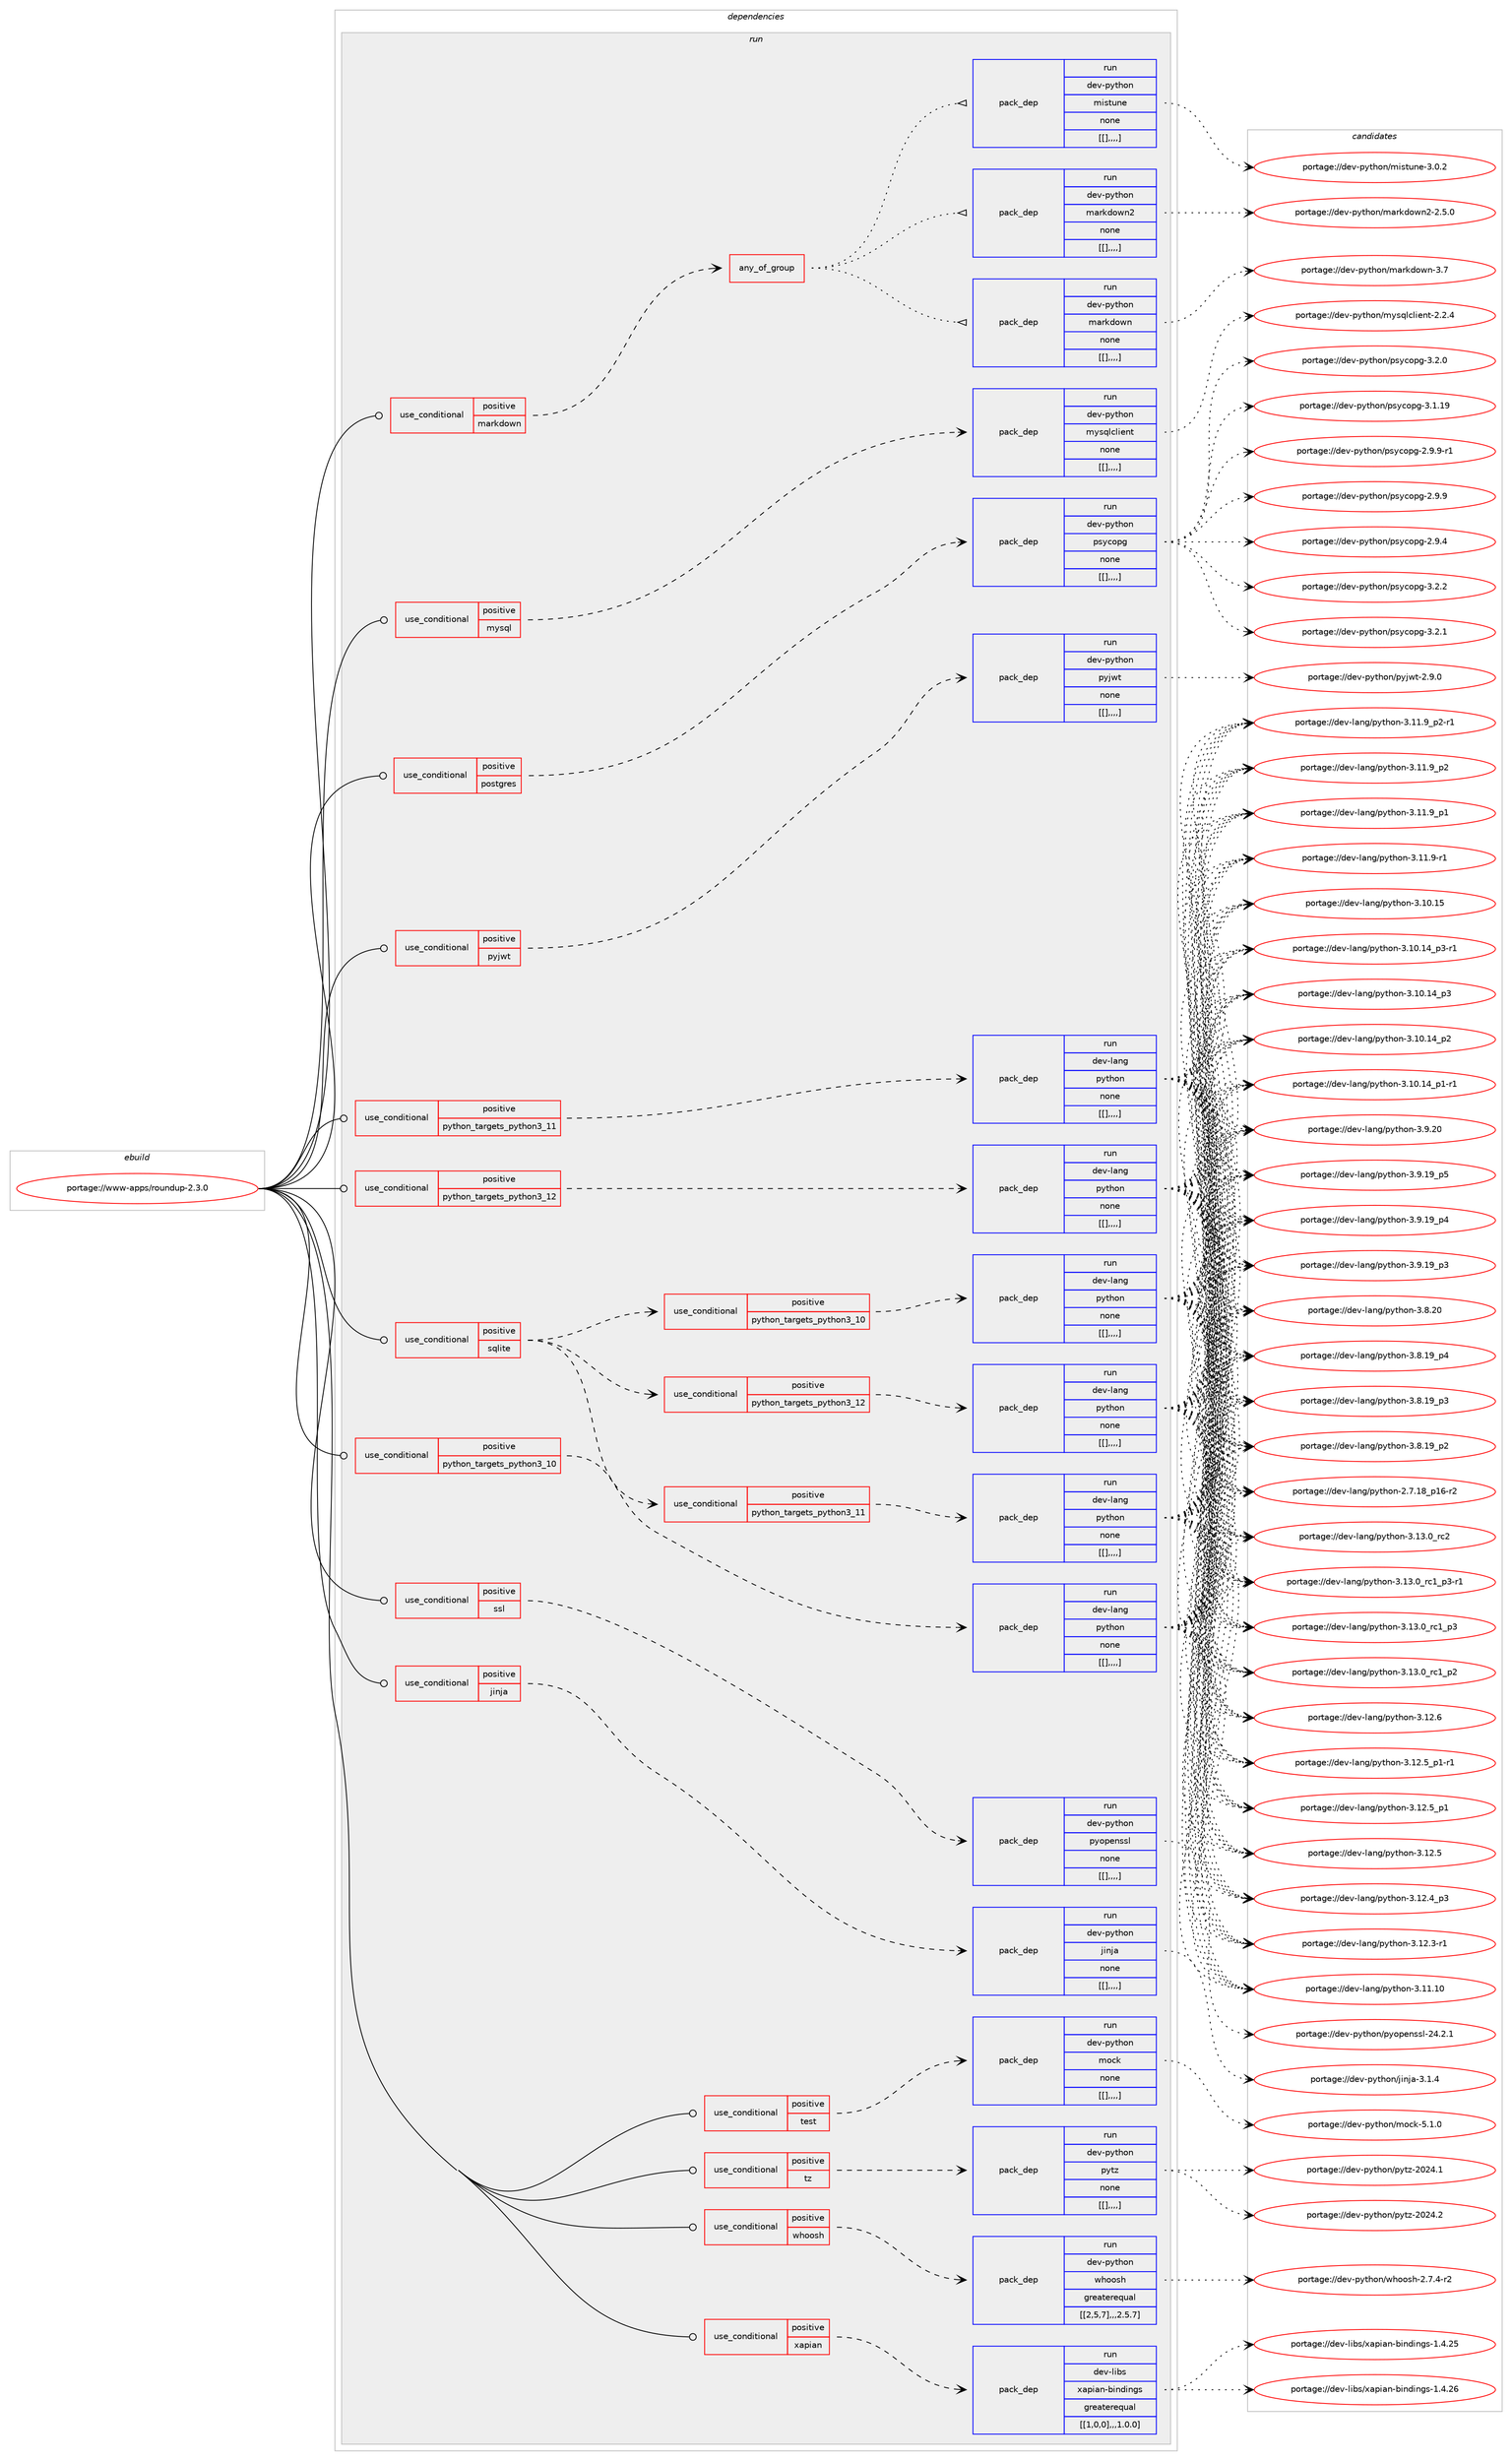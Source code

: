 digraph prolog {

# *************
# Graph options
# *************

newrank=true;
concentrate=true;
compound=true;
graph [rankdir=LR,fontname=Helvetica,fontsize=10,ranksep=1.5];#, ranksep=2.5, nodesep=0.2];
edge  [arrowhead=vee];
node  [fontname=Helvetica,fontsize=10];

# **********
# The ebuild
# **********

subgraph cluster_leftcol {
color=gray;
label=<<i>ebuild</i>>;
id [label="portage://www-apps/roundup-2.3.0", color=red, width=4, href="../www-apps/roundup-2.3.0.svg"];
}

# ****************
# The dependencies
# ****************

subgraph cluster_midcol {
color=gray;
label=<<i>dependencies</i>>;
subgraph cluster_compile {
fillcolor="#eeeeee";
style=filled;
label=<<i>compile</i>>;
}
subgraph cluster_compileandrun {
fillcolor="#eeeeee";
style=filled;
label=<<i>compile and run</i>>;
}
subgraph cluster_run {
fillcolor="#eeeeee";
style=filled;
label=<<i>run</i>>;
subgraph cond124058 {
dependency466370 [label=<<TABLE BORDER="0" CELLBORDER="1" CELLSPACING="0" CELLPADDING="4"><TR><TD ROWSPAN="3" CELLPADDING="10">use_conditional</TD></TR><TR><TD>positive</TD></TR><TR><TD>jinja</TD></TR></TABLE>>, shape=none, color=red];
subgraph pack338886 {
dependency466371 [label=<<TABLE BORDER="0" CELLBORDER="1" CELLSPACING="0" CELLPADDING="4" WIDTH="220"><TR><TD ROWSPAN="6" CELLPADDING="30">pack_dep</TD></TR><TR><TD WIDTH="110">run</TD></TR><TR><TD>dev-python</TD></TR><TR><TD>jinja</TD></TR><TR><TD>none</TD></TR><TR><TD>[[],,,,]</TD></TR></TABLE>>, shape=none, color=blue];
}
dependency466370:e -> dependency466371:w [weight=20,style="dashed",arrowhead="vee"];
}
id:e -> dependency466370:w [weight=20,style="solid",arrowhead="odot"];
subgraph cond124059 {
dependency466372 [label=<<TABLE BORDER="0" CELLBORDER="1" CELLSPACING="0" CELLPADDING="4"><TR><TD ROWSPAN="3" CELLPADDING="10">use_conditional</TD></TR><TR><TD>positive</TD></TR><TR><TD>markdown</TD></TR></TABLE>>, shape=none, color=red];
subgraph any3218 {
dependency466373 [label=<<TABLE BORDER="0" CELLBORDER="1" CELLSPACING="0" CELLPADDING="4"><TR><TD CELLPADDING="10">any_of_group</TD></TR></TABLE>>, shape=none, color=red];subgraph pack338887 {
dependency466374 [label=<<TABLE BORDER="0" CELLBORDER="1" CELLSPACING="0" CELLPADDING="4" WIDTH="220"><TR><TD ROWSPAN="6" CELLPADDING="30">pack_dep</TD></TR><TR><TD WIDTH="110">run</TD></TR><TR><TD>dev-python</TD></TR><TR><TD>markdown</TD></TR><TR><TD>none</TD></TR><TR><TD>[[],,,,]</TD></TR></TABLE>>, shape=none, color=blue];
}
dependency466373:e -> dependency466374:w [weight=20,style="dotted",arrowhead="oinv"];
subgraph pack338888 {
dependency466375 [label=<<TABLE BORDER="0" CELLBORDER="1" CELLSPACING="0" CELLPADDING="4" WIDTH="220"><TR><TD ROWSPAN="6" CELLPADDING="30">pack_dep</TD></TR><TR><TD WIDTH="110">run</TD></TR><TR><TD>dev-python</TD></TR><TR><TD>markdown2</TD></TR><TR><TD>none</TD></TR><TR><TD>[[],,,,]</TD></TR></TABLE>>, shape=none, color=blue];
}
dependency466373:e -> dependency466375:w [weight=20,style="dotted",arrowhead="oinv"];
subgraph pack338889 {
dependency466376 [label=<<TABLE BORDER="0" CELLBORDER="1" CELLSPACING="0" CELLPADDING="4" WIDTH="220"><TR><TD ROWSPAN="6" CELLPADDING="30">pack_dep</TD></TR><TR><TD WIDTH="110">run</TD></TR><TR><TD>dev-python</TD></TR><TR><TD>mistune</TD></TR><TR><TD>none</TD></TR><TR><TD>[[],,,,]</TD></TR></TABLE>>, shape=none, color=blue];
}
dependency466373:e -> dependency466376:w [weight=20,style="dotted",arrowhead="oinv"];
}
dependency466372:e -> dependency466373:w [weight=20,style="dashed",arrowhead="vee"];
}
id:e -> dependency466372:w [weight=20,style="solid",arrowhead="odot"];
subgraph cond124060 {
dependency466377 [label=<<TABLE BORDER="0" CELLBORDER="1" CELLSPACING="0" CELLPADDING="4"><TR><TD ROWSPAN="3" CELLPADDING="10">use_conditional</TD></TR><TR><TD>positive</TD></TR><TR><TD>mysql</TD></TR></TABLE>>, shape=none, color=red];
subgraph pack338890 {
dependency466378 [label=<<TABLE BORDER="0" CELLBORDER="1" CELLSPACING="0" CELLPADDING="4" WIDTH="220"><TR><TD ROWSPAN="6" CELLPADDING="30">pack_dep</TD></TR><TR><TD WIDTH="110">run</TD></TR><TR><TD>dev-python</TD></TR><TR><TD>mysqlclient</TD></TR><TR><TD>none</TD></TR><TR><TD>[[],,,,]</TD></TR></TABLE>>, shape=none, color=blue];
}
dependency466377:e -> dependency466378:w [weight=20,style="dashed",arrowhead="vee"];
}
id:e -> dependency466377:w [weight=20,style="solid",arrowhead="odot"];
subgraph cond124061 {
dependency466379 [label=<<TABLE BORDER="0" CELLBORDER="1" CELLSPACING="0" CELLPADDING="4"><TR><TD ROWSPAN="3" CELLPADDING="10">use_conditional</TD></TR><TR><TD>positive</TD></TR><TR><TD>postgres</TD></TR></TABLE>>, shape=none, color=red];
subgraph pack338891 {
dependency466380 [label=<<TABLE BORDER="0" CELLBORDER="1" CELLSPACING="0" CELLPADDING="4" WIDTH="220"><TR><TD ROWSPAN="6" CELLPADDING="30">pack_dep</TD></TR><TR><TD WIDTH="110">run</TD></TR><TR><TD>dev-python</TD></TR><TR><TD>psycopg</TD></TR><TR><TD>none</TD></TR><TR><TD>[[],,,,]</TD></TR></TABLE>>, shape=none, color=blue];
}
dependency466379:e -> dependency466380:w [weight=20,style="dashed",arrowhead="vee"];
}
id:e -> dependency466379:w [weight=20,style="solid",arrowhead="odot"];
subgraph cond124062 {
dependency466381 [label=<<TABLE BORDER="0" CELLBORDER="1" CELLSPACING="0" CELLPADDING="4"><TR><TD ROWSPAN="3" CELLPADDING="10">use_conditional</TD></TR><TR><TD>positive</TD></TR><TR><TD>pyjwt</TD></TR></TABLE>>, shape=none, color=red];
subgraph pack338892 {
dependency466382 [label=<<TABLE BORDER="0" CELLBORDER="1" CELLSPACING="0" CELLPADDING="4" WIDTH="220"><TR><TD ROWSPAN="6" CELLPADDING="30">pack_dep</TD></TR><TR><TD WIDTH="110">run</TD></TR><TR><TD>dev-python</TD></TR><TR><TD>pyjwt</TD></TR><TR><TD>none</TD></TR><TR><TD>[[],,,,]</TD></TR></TABLE>>, shape=none, color=blue];
}
dependency466381:e -> dependency466382:w [weight=20,style="dashed",arrowhead="vee"];
}
id:e -> dependency466381:w [weight=20,style="solid",arrowhead="odot"];
subgraph cond124063 {
dependency466383 [label=<<TABLE BORDER="0" CELLBORDER="1" CELLSPACING="0" CELLPADDING="4"><TR><TD ROWSPAN="3" CELLPADDING="10">use_conditional</TD></TR><TR><TD>positive</TD></TR><TR><TD>python_targets_python3_10</TD></TR></TABLE>>, shape=none, color=red];
subgraph pack338893 {
dependency466384 [label=<<TABLE BORDER="0" CELLBORDER="1" CELLSPACING="0" CELLPADDING="4" WIDTH="220"><TR><TD ROWSPAN="6" CELLPADDING="30">pack_dep</TD></TR><TR><TD WIDTH="110">run</TD></TR><TR><TD>dev-lang</TD></TR><TR><TD>python</TD></TR><TR><TD>none</TD></TR><TR><TD>[[],,,,]</TD></TR></TABLE>>, shape=none, color=blue];
}
dependency466383:e -> dependency466384:w [weight=20,style="dashed",arrowhead="vee"];
}
id:e -> dependency466383:w [weight=20,style="solid",arrowhead="odot"];
subgraph cond124064 {
dependency466385 [label=<<TABLE BORDER="0" CELLBORDER="1" CELLSPACING="0" CELLPADDING="4"><TR><TD ROWSPAN="3" CELLPADDING="10">use_conditional</TD></TR><TR><TD>positive</TD></TR><TR><TD>python_targets_python3_11</TD></TR></TABLE>>, shape=none, color=red];
subgraph pack338894 {
dependency466386 [label=<<TABLE BORDER="0" CELLBORDER="1" CELLSPACING="0" CELLPADDING="4" WIDTH="220"><TR><TD ROWSPAN="6" CELLPADDING="30">pack_dep</TD></TR><TR><TD WIDTH="110">run</TD></TR><TR><TD>dev-lang</TD></TR><TR><TD>python</TD></TR><TR><TD>none</TD></TR><TR><TD>[[],,,,]</TD></TR></TABLE>>, shape=none, color=blue];
}
dependency466385:e -> dependency466386:w [weight=20,style="dashed",arrowhead="vee"];
}
id:e -> dependency466385:w [weight=20,style="solid",arrowhead="odot"];
subgraph cond124065 {
dependency466387 [label=<<TABLE BORDER="0" CELLBORDER="1" CELLSPACING="0" CELLPADDING="4"><TR><TD ROWSPAN="3" CELLPADDING="10">use_conditional</TD></TR><TR><TD>positive</TD></TR><TR><TD>python_targets_python3_12</TD></TR></TABLE>>, shape=none, color=red];
subgraph pack338895 {
dependency466388 [label=<<TABLE BORDER="0" CELLBORDER="1" CELLSPACING="0" CELLPADDING="4" WIDTH="220"><TR><TD ROWSPAN="6" CELLPADDING="30">pack_dep</TD></TR><TR><TD WIDTH="110">run</TD></TR><TR><TD>dev-lang</TD></TR><TR><TD>python</TD></TR><TR><TD>none</TD></TR><TR><TD>[[],,,,]</TD></TR></TABLE>>, shape=none, color=blue];
}
dependency466387:e -> dependency466388:w [weight=20,style="dashed",arrowhead="vee"];
}
id:e -> dependency466387:w [weight=20,style="solid",arrowhead="odot"];
subgraph cond124066 {
dependency466389 [label=<<TABLE BORDER="0" CELLBORDER="1" CELLSPACING="0" CELLPADDING="4"><TR><TD ROWSPAN="3" CELLPADDING="10">use_conditional</TD></TR><TR><TD>positive</TD></TR><TR><TD>sqlite</TD></TR></TABLE>>, shape=none, color=red];
subgraph cond124067 {
dependency466390 [label=<<TABLE BORDER="0" CELLBORDER="1" CELLSPACING="0" CELLPADDING="4"><TR><TD ROWSPAN="3" CELLPADDING="10">use_conditional</TD></TR><TR><TD>positive</TD></TR><TR><TD>python_targets_python3_10</TD></TR></TABLE>>, shape=none, color=red];
subgraph pack338896 {
dependency466391 [label=<<TABLE BORDER="0" CELLBORDER="1" CELLSPACING="0" CELLPADDING="4" WIDTH="220"><TR><TD ROWSPAN="6" CELLPADDING="30">pack_dep</TD></TR><TR><TD WIDTH="110">run</TD></TR><TR><TD>dev-lang</TD></TR><TR><TD>python</TD></TR><TR><TD>none</TD></TR><TR><TD>[[],,,,]</TD></TR></TABLE>>, shape=none, color=blue];
}
dependency466390:e -> dependency466391:w [weight=20,style="dashed",arrowhead="vee"];
}
dependency466389:e -> dependency466390:w [weight=20,style="dashed",arrowhead="vee"];
subgraph cond124068 {
dependency466392 [label=<<TABLE BORDER="0" CELLBORDER="1" CELLSPACING="0" CELLPADDING="4"><TR><TD ROWSPAN="3" CELLPADDING="10">use_conditional</TD></TR><TR><TD>positive</TD></TR><TR><TD>python_targets_python3_11</TD></TR></TABLE>>, shape=none, color=red];
subgraph pack338897 {
dependency466393 [label=<<TABLE BORDER="0" CELLBORDER="1" CELLSPACING="0" CELLPADDING="4" WIDTH="220"><TR><TD ROWSPAN="6" CELLPADDING="30">pack_dep</TD></TR><TR><TD WIDTH="110">run</TD></TR><TR><TD>dev-lang</TD></TR><TR><TD>python</TD></TR><TR><TD>none</TD></TR><TR><TD>[[],,,,]</TD></TR></TABLE>>, shape=none, color=blue];
}
dependency466392:e -> dependency466393:w [weight=20,style="dashed",arrowhead="vee"];
}
dependency466389:e -> dependency466392:w [weight=20,style="dashed",arrowhead="vee"];
subgraph cond124069 {
dependency466394 [label=<<TABLE BORDER="0" CELLBORDER="1" CELLSPACING="0" CELLPADDING="4"><TR><TD ROWSPAN="3" CELLPADDING="10">use_conditional</TD></TR><TR><TD>positive</TD></TR><TR><TD>python_targets_python3_12</TD></TR></TABLE>>, shape=none, color=red];
subgraph pack338898 {
dependency466395 [label=<<TABLE BORDER="0" CELLBORDER="1" CELLSPACING="0" CELLPADDING="4" WIDTH="220"><TR><TD ROWSPAN="6" CELLPADDING="30">pack_dep</TD></TR><TR><TD WIDTH="110">run</TD></TR><TR><TD>dev-lang</TD></TR><TR><TD>python</TD></TR><TR><TD>none</TD></TR><TR><TD>[[],,,,]</TD></TR></TABLE>>, shape=none, color=blue];
}
dependency466394:e -> dependency466395:w [weight=20,style="dashed",arrowhead="vee"];
}
dependency466389:e -> dependency466394:w [weight=20,style="dashed",arrowhead="vee"];
}
id:e -> dependency466389:w [weight=20,style="solid",arrowhead="odot"];
subgraph cond124070 {
dependency466396 [label=<<TABLE BORDER="0" CELLBORDER="1" CELLSPACING="0" CELLPADDING="4"><TR><TD ROWSPAN="3" CELLPADDING="10">use_conditional</TD></TR><TR><TD>positive</TD></TR><TR><TD>ssl</TD></TR></TABLE>>, shape=none, color=red];
subgraph pack338899 {
dependency466397 [label=<<TABLE BORDER="0" CELLBORDER="1" CELLSPACING="0" CELLPADDING="4" WIDTH="220"><TR><TD ROWSPAN="6" CELLPADDING="30">pack_dep</TD></TR><TR><TD WIDTH="110">run</TD></TR><TR><TD>dev-python</TD></TR><TR><TD>pyopenssl</TD></TR><TR><TD>none</TD></TR><TR><TD>[[],,,,]</TD></TR></TABLE>>, shape=none, color=blue];
}
dependency466396:e -> dependency466397:w [weight=20,style="dashed",arrowhead="vee"];
}
id:e -> dependency466396:w [weight=20,style="solid",arrowhead="odot"];
subgraph cond124071 {
dependency466398 [label=<<TABLE BORDER="0" CELLBORDER="1" CELLSPACING="0" CELLPADDING="4"><TR><TD ROWSPAN="3" CELLPADDING="10">use_conditional</TD></TR><TR><TD>positive</TD></TR><TR><TD>test</TD></TR></TABLE>>, shape=none, color=red];
subgraph pack338900 {
dependency466399 [label=<<TABLE BORDER="0" CELLBORDER="1" CELLSPACING="0" CELLPADDING="4" WIDTH="220"><TR><TD ROWSPAN="6" CELLPADDING="30">pack_dep</TD></TR><TR><TD WIDTH="110">run</TD></TR><TR><TD>dev-python</TD></TR><TR><TD>mock</TD></TR><TR><TD>none</TD></TR><TR><TD>[[],,,,]</TD></TR></TABLE>>, shape=none, color=blue];
}
dependency466398:e -> dependency466399:w [weight=20,style="dashed",arrowhead="vee"];
}
id:e -> dependency466398:w [weight=20,style="solid",arrowhead="odot"];
subgraph cond124072 {
dependency466400 [label=<<TABLE BORDER="0" CELLBORDER="1" CELLSPACING="0" CELLPADDING="4"><TR><TD ROWSPAN="3" CELLPADDING="10">use_conditional</TD></TR><TR><TD>positive</TD></TR><TR><TD>tz</TD></TR></TABLE>>, shape=none, color=red];
subgraph pack338901 {
dependency466401 [label=<<TABLE BORDER="0" CELLBORDER="1" CELLSPACING="0" CELLPADDING="4" WIDTH="220"><TR><TD ROWSPAN="6" CELLPADDING="30">pack_dep</TD></TR><TR><TD WIDTH="110">run</TD></TR><TR><TD>dev-python</TD></TR><TR><TD>pytz</TD></TR><TR><TD>none</TD></TR><TR><TD>[[],,,,]</TD></TR></TABLE>>, shape=none, color=blue];
}
dependency466400:e -> dependency466401:w [weight=20,style="dashed",arrowhead="vee"];
}
id:e -> dependency466400:w [weight=20,style="solid",arrowhead="odot"];
subgraph cond124073 {
dependency466402 [label=<<TABLE BORDER="0" CELLBORDER="1" CELLSPACING="0" CELLPADDING="4"><TR><TD ROWSPAN="3" CELLPADDING="10">use_conditional</TD></TR><TR><TD>positive</TD></TR><TR><TD>whoosh</TD></TR></TABLE>>, shape=none, color=red];
subgraph pack338902 {
dependency466403 [label=<<TABLE BORDER="0" CELLBORDER="1" CELLSPACING="0" CELLPADDING="4" WIDTH="220"><TR><TD ROWSPAN="6" CELLPADDING="30">pack_dep</TD></TR><TR><TD WIDTH="110">run</TD></TR><TR><TD>dev-python</TD></TR><TR><TD>whoosh</TD></TR><TR><TD>greaterequal</TD></TR><TR><TD>[[2,5,7],,,2.5.7]</TD></TR></TABLE>>, shape=none, color=blue];
}
dependency466402:e -> dependency466403:w [weight=20,style="dashed",arrowhead="vee"];
}
id:e -> dependency466402:w [weight=20,style="solid",arrowhead="odot"];
subgraph cond124074 {
dependency466404 [label=<<TABLE BORDER="0" CELLBORDER="1" CELLSPACING="0" CELLPADDING="4"><TR><TD ROWSPAN="3" CELLPADDING="10">use_conditional</TD></TR><TR><TD>positive</TD></TR><TR><TD>xapian</TD></TR></TABLE>>, shape=none, color=red];
subgraph pack338903 {
dependency466405 [label=<<TABLE BORDER="0" CELLBORDER="1" CELLSPACING="0" CELLPADDING="4" WIDTH="220"><TR><TD ROWSPAN="6" CELLPADDING="30">pack_dep</TD></TR><TR><TD WIDTH="110">run</TD></TR><TR><TD>dev-libs</TD></TR><TR><TD>xapian-bindings</TD></TR><TR><TD>greaterequal</TD></TR><TR><TD>[[1,0,0],,,1.0.0]</TD></TR></TABLE>>, shape=none, color=blue];
}
dependency466404:e -> dependency466405:w [weight=20,style="dashed",arrowhead="vee"];
}
id:e -> dependency466404:w [weight=20,style="solid",arrowhead="odot"];
}
}

# **************
# The candidates
# **************

subgraph cluster_choices {
rank=same;
color=gray;
label=<<i>candidates</i>>;

subgraph choice338886 {
color=black;
nodesep=1;
choice100101118451121211161041111104710610511010697455146494652 [label="portage://dev-python/jinja-3.1.4", color=red, width=4,href="../dev-python/jinja-3.1.4.svg"];
dependency466371:e -> choice100101118451121211161041111104710610511010697455146494652:w [style=dotted,weight="100"];
}
subgraph choice338887 {
color=black;
nodesep=1;
choice10010111845112121116104111110471099711410710011111911045514655 [label="portage://dev-python/markdown-3.7", color=red, width=4,href="../dev-python/markdown-3.7.svg"];
dependency466374:e -> choice10010111845112121116104111110471099711410710011111911045514655:w [style=dotted,weight="100"];
}
subgraph choice338888 {
color=black;
nodesep=1;
choice10010111845112121116104111110471099711410710011111911050455046534648 [label="portage://dev-python/markdown2-2.5.0", color=red, width=4,href="../dev-python/markdown2-2.5.0.svg"];
dependency466375:e -> choice10010111845112121116104111110471099711410710011111911050455046534648:w [style=dotted,weight="100"];
}
subgraph choice338889 {
color=black;
nodesep=1;
choice1001011184511212111610411111047109105115116117110101455146484650 [label="portage://dev-python/mistune-3.0.2", color=red, width=4,href="../dev-python/mistune-3.0.2.svg"];
dependency466376:e -> choice1001011184511212111610411111047109105115116117110101455146484650:w [style=dotted,weight="100"];
}
subgraph choice338890 {
color=black;
nodesep=1;
choice100101118451121211161041111104710912111511310899108105101110116455046504652 [label="portage://dev-python/mysqlclient-2.2.4", color=red, width=4,href="../dev-python/mysqlclient-2.2.4.svg"];
dependency466378:e -> choice100101118451121211161041111104710912111511310899108105101110116455046504652:w [style=dotted,weight="100"];
}
subgraph choice338891 {
color=black;
nodesep=1;
choice100101118451121211161041111104711211512199111112103455146504650 [label="portage://dev-python/psycopg-3.2.2", color=red, width=4,href="../dev-python/psycopg-3.2.2.svg"];
choice100101118451121211161041111104711211512199111112103455146504649 [label="portage://dev-python/psycopg-3.2.1", color=red, width=4,href="../dev-python/psycopg-3.2.1.svg"];
choice100101118451121211161041111104711211512199111112103455146504648 [label="portage://dev-python/psycopg-3.2.0", color=red, width=4,href="../dev-python/psycopg-3.2.0.svg"];
choice10010111845112121116104111110471121151219911111210345514649464957 [label="portage://dev-python/psycopg-3.1.19", color=red, width=4,href="../dev-python/psycopg-3.1.19.svg"];
choice1001011184511212111610411111047112115121991111121034550465746574511449 [label="portage://dev-python/psycopg-2.9.9-r1", color=red, width=4,href="../dev-python/psycopg-2.9.9-r1.svg"];
choice100101118451121211161041111104711211512199111112103455046574657 [label="portage://dev-python/psycopg-2.9.9", color=red, width=4,href="../dev-python/psycopg-2.9.9.svg"];
choice100101118451121211161041111104711211512199111112103455046574652 [label="portage://dev-python/psycopg-2.9.4", color=red, width=4,href="../dev-python/psycopg-2.9.4.svg"];
dependency466380:e -> choice100101118451121211161041111104711211512199111112103455146504650:w [style=dotted,weight="100"];
dependency466380:e -> choice100101118451121211161041111104711211512199111112103455146504649:w [style=dotted,weight="100"];
dependency466380:e -> choice100101118451121211161041111104711211512199111112103455146504648:w [style=dotted,weight="100"];
dependency466380:e -> choice10010111845112121116104111110471121151219911111210345514649464957:w [style=dotted,weight="100"];
dependency466380:e -> choice1001011184511212111610411111047112115121991111121034550465746574511449:w [style=dotted,weight="100"];
dependency466380:e -> choice100101118451121211161041111104711211512199111112103455046574657:w [style=dotted,weight="100"];
dependency466380:e -> choice100101118451121211161041111104711211512199111112103455046574652:w [style=dotted,weight="100"];
}
subgraph choice338892 {
color=black;
nodesep=1;
choice1001011184511212111610411111047112121106119116455046574648 [label="portage://dev-python/pyjwt-2.9.0", color=red, width=4,href="../dev-python/pyjwt-2.9.0.svg"];
dependency466382:e -> choice1001011184511212111610411111047112121106119116455046574648:w [style=dotted,weight="100"];
}
subgraph choice338893 {
color=black;
nodesep=1;
choice10010111845108971101034711212111610411111045514649514648951149950 [label="portage://dev-lang/python-3.13.0_rc2", color=red, width=4,href="../dev-lang/python-3.13.0_rc2.svg"];
choice1001011184510897110103471121211161041111104551464951464895114994995112514511449 [label="portage://dev-lang/python-3.13.0_rc1_p3-r1", color=red, width=4,href="../dev-lang/python-3.13.0_rc1_p3-r1.svg"];
choice100101118451089711010347112121116104111110455146495146489511499499511251 [label="portage://dev-lang/python-3.13.0_rc1_p3", color=red, width=4,href="../dev-lang/python-3.13.0_rc1_p3.svg"];
choice100101118451089711010347112121116104111110455146495146489511499499511250 [label="portage://dev-lang/python-3.13.0_rc1_p2", color=red, width=4,href="../dev-lang/python-3.13.0_rc1_p2.svg"];
choice10010111845108971101034711212111610411111045514649504654 [label="portage://dev-lang/python-3.12.6", color=red, width=4,href="../dev-lang/python-3.12.6.svg"];
choice1001011184510897110103471121211161041111104551464950465395112494511449 [label="portage://dev-lang/python-3.12.5_p1-r1", color=red, width=4,href="../dev-lang/python-3.12.5_p1-r1.svg"];
choice100101118451089711010347112121116104111110455146495046539511249 [label="portage://dev-lang/python-3.12.5_p1", color=red, width=4,href="../dev-lang/python-3.12.5_p1.svg"];
choice10010111845108971101034711212111610411111045514649504653 [label="portage://dev-lang/python-3.12.5", color=red, width=4,href="../dev-lang/python-3.12.5.svg"];
choice100101118451089711010347112121116104111110455146495046529511251 [label="portage://dev-lang/python-3.12.4_p3", color=red, width=4,href="../dev-lang/python-3.12.4_p3.svg"];
choice100101118451089711010347112121116104111110455146495046514511449 [label="portage://dev-lang/python-3.12.3-r1", color=red, width=4,href="../dev-lang/python-3.12.3-r1.svg"];
choice1001011184510897110103471121211161041111104551464949464948 [label="portage://dev-lang/python-3.11.10", color=red, width=4,href="../dev-lang/python-3.11.10.svg"];
choice1001011184510897110103471121211161041111104551464949465795112504511449 [label="portage://dev-lang/python-3.11.9_p2-r1", color=red, width=4,href="../dev-lang/python-3.11.9_p2-r1.svg"];
choice100101118451089711010347112121116104111110455146494946579511250 [label="portage://dev-lang/python-3.11.9_p2", color=red, width=4,href="../dev-lang/python-3.11.9_p2.svg"];
choice100101118451089711010347112121116104111110455146494946579511249 [label="portage://dev-lang/python-3.11.9_p1", color=red, width=4,href="../dev-lang/python-3.11.9_p1.svg"];
choice100101118451089711010347112121116104111110455146494946574511449 [label="portage://dev-lang/python-3.11.9-r1", color=red, width=4,href="../dev-lang/python-3.11.9-r1.svg"];
choice1001011184510897110103471121211161041111104551464948464953 [label="portage://dev-lang/python-3.10.15", color=red, width=4,href="../dev-lang/python-3.10.15.svg"];
choice100101118451089711010347112121116104111110455146494846495295112514511449 [label="portage://dev-lang/python-3.10.14_p3-r1", color=red, width=4,href="../dev-lang/python-3.10.14_p3-r1.svg"];
choice10010111845108971101034711212111610411111045514649484649529511251 [label="portage://dev-lang/python-3.10.14_p3", color=red, width=4,href="../dev-lang/python-3.10.14_p3.svg"];
choice10010111845108971101034711212111610411111045514649484649529511250 [label="portage://dev-lang/python-3.10.14_p2", color=red, width=4,href="../dev-lang/python-3.10.14_p2.svg"];
choice100101118451089711010347112121116104111110455146494846495295112494511449 [label="portage://dev-lang/python-3.10.14_p1-r1", color=red, width=4,href="../dev-lang/python-3.10.14_p1-r1.svg"];
choice10010111845108971101034711212111610411111045514657465048 [label="portage://dev-lang/python-3.9.20", color=red, width=4,href="../dev-lang/python-3.9.20.svg"];
choice100101118451089711010347112121116104111110455146574649579511253 [label="portage://dev-lang/python-3.9.19_p5", color=red, width=4,href="../dev-lang/python-3.9.19_p5.svg"];
choice100101118451089711010347112121116104111110455146574649579511252 [label="portage://dev-lang/python-3.9.19_p4", color=red, width=4,href="../dev-lang/python-3.9.19_p4.svg"];
choice100101118451089711010347112121116104111110455146574649579511251 [label="portage://dev-lang/python-3.9.19_p3", color=red, width=4,href="../dev-lang/python-3.9.19_p3.svg"];
choice10010111845108971101034711212111610411111045514656465048 [label="portage://dev-lang/python-3.8.20", color=red, width=4,href="../dev-lang/python-3.8.20.svg"];
choice100101118451089711010347112121116104111110455146564649579511252 [label="portage://dev-lang/python-3.8.19_p4", color=red, width=4,href="../dev-lang/python-3.8.19_p4.svg"];
choice100101118451089711010347112121116104111110455146564649579511251 [label="portage://dev-lang/python-3.8.19_p3", color=red, width=4,href="../dev-lang/python-3.8.19_p3.svg"];
choice100101118451089711010347112121116104111110455146564649579511250 [label="portage://dev-lang/python-3.8.19_p2", color=red, width=4,href="../dev-lang/python-3.8.19_p2.svg"];
choice100101118451089711010347112121116104111110455046554649569511249544511450 [label="portage://dev-lang/python-2.7.18_p16-r2", color=red, width=4,href="../dev-lang/python-2.7.18_p16-r2.svg"];
dependency466384:e -> choice10010111845108971101034711212111610411111045514649514648951149950:w [style=dotted,weight="100"];
dependency466384:e -> choice1001011184510897110103471121211161041111104551464951464895114994995112514511449:w [style=dotted,weight="100"];
dependency466384:e -> choice100101118451089711010347112121116104111110455146495146489511499499511251:w [style=dotted,weight="100"];
dependency466384:e -> choice100101118451089711010347112121116104111110455146495146489511499499511250:w [style=dotted,weight="100"];
dependency466384:e -> choice10010111845108971101034711212111610411111045514649504654:w [style=dotted,weight="100"];
dependency466384:e -> choice1001011184510897110103471121211161041111104551464950465395112494511449:w [style=dotted,weight="100"];
dependency466384:e -> choice100101118451089711010347112121116104111110455146495046539511249:w [style=dotted,weight="100"];
dependency466384:e -> choice10010111845108971101034711212111610411111045514649504653:w [style=dotted,weight="100"];
dependency466384:e -> choice100101118451089711010347112121116104111110455146495046529511251:w [style=dotted,weight="100"];
dependency466384:e -> choice100101118451089711010347112121116104111110455146495046514511449:w [style=dotted,weight="100"];
dependency466384:e -> choice1001011184510897110103471121211161041111104551464949464948:w [style=dotted,weight="100"];
dependency466384:e -> choice1001011184510897110103471121211161041111104551464949465795112504511449:w [style=dotted,weight="100"];
dependency466384:e -> choice100101118451089711010347112121116104111110455146494946579511250:w [style=dotted,weight="100"];
dependency466384:e -> choice100101118451089711010347112121116104111110455146494946579511249:w [style=dotted,weight="100"];
dependency466384:e -> choice100101118451089711010347112121116104111110455146494946574511449:w [style=dotted,weight="100"];
dependency466384:e -> choice1001011184510897110103471121211161041111104551464948464953:w [style=dotted,weight="100"];
dependency466384:e -> choice100101118451089711010347112121116104111110455146494846495295112514511449:w [style=dotted,weight="100"];
dependency466384:e -> choice10010111845108971101034711212111610411111045514649484649529511251:w [style=dotted,weight="100"];
dependency466384:e -> choice10010111845108971101034711212111610411111045514649484649529511250:w [style=dotted,weight="100"];
dependency466384:e -> choice100101118451089711010347112121116104111110455146494846495295112494511449:w [style=dotted,weight="100"];
dependency466384:e -> choice10010111845108971101034711212111610411111045514657465048:w [style=dotted,weight="100"];
dependency466384:e -> choice100101118451089711010347112121116104111110455146574649579511253:w [style=dotted,weight="100"];
dependency466384:e -> choice100101118451089711010347112121116104111110455146574649579511252:w [style=dotted,weight="100"];
dependency466384:e -> choice100101118451089711010347112121116104111110455146574649579511251:w [style=dotted,weight="100"];
dependency466384:e -> choice10010111845108971101034711212111610411111045514656465048:w [style=dotted,weight="100"];
dependency466384:e -> choice100101118451089711010347112121116104111110455146564649579511252:w [style=dotted,weight="100"];
dependency466384:e -> choice100101118451089711010347112121116104111110455146564649579511251:w [style=dotted,weight="100"];
dependency466384:e -> choice100101118451089711010347112121116104111110455146564649579511250:w [style=dotted,weight="100"];
dependency466384:e -> choice100101118451089711010347112121116104111110455046554649569511249544511450:w [style=dotted,weight="100"];
}
subgraph choice338894 {
color=black;
nodesep=1;
choice10010111845108971101034711212111610411111045514649514648951149950 [label="portage://dev-lang/python-3.13.0_rc2", color=red, width=4,href="../dev-lang/python-3.13.0_rc2.svg"];
choice1001011184510897110103471121211161041111104551464951464895114994995112514511449 [label="portage://dev-lang/python-3.13.0_rc1_p3-r1", color=red, width=4,href="../dev-lang/python-3.13.0_rc1_p3-r1.svg"];
choice100101118451089711010347112121116104111110455146495146489511499499511251 [label="portage://dev-lang/python-3.13.0_rc1_p3", color=red, width=4,href="../dev-lang/python-3.13.0_rc1_p3.svg"];
choice100101118451089711010347112121116104111110455146495146489511499499511250 [label="portage://dev-lang/python-3.13.0_rc1_p2", color=red, width=4,href="../dev-lang/python-3.13.0_rc1_p2.svg"];
choice10010111845108971101034711212111610411111045514649504654 [label="portage://dev-lang/python-3.12.6", color=red, width=4,href="../dev-lang/python-3.12.6.svg"];
choice1001011184510897110103471121211161041111104551464950465395112494511449 [label="portage://dev-lang/python-3.12.5_p1-r1", color=red, width=4,href="../dev-lang/python-3.12.5_p1-r1.svg"];
choice100101118451089711010347112121116104111110455146495046539511249 [label="portage://dev-lang/python-3.12.5_p1", color=red, width=4,href="../dev-lang/python-3.12.5_p1.svg"];
choice10010111845108971101034711212111610411111045514649504653 [label="portage://dev-lang/python-3.12.5", color=red, width=4,href="../dev-lang/python-3.12.5.svg"];
choice100101118451089711010347112121116104111110455146495046529511251 [label="portage://dev-lang/python-3.12.4_p3", color=red, width=4,href="../dev-lang/python-3.12.4_p3.svg"];
choice100101118451089711010347112121116104111110455146495046514511449 [label="portage://dev-lang/python-3.12.3-r1", color=red, width=4,href="../dev-lang/python-3.12.3-r1.svg"];
choice1001011184510897110103471121211161041111104551464949464948 [label="portage://dev-lang/python-3.11.10", color=red, width=4,href="../dev-lang/python-3.11.10.svg"];
choice1001011184510897110103471121211161041111104551464949465795112504511449 [label="portage://dev-lang/python-3.11.9_p2-r1", color=red, width=4,href="../dev-lang/python-3.11.9_p2-r1.svg"];
choice100101118451089711010347112121116104111110455146494946579511250 [label="portage://dev-lang/python-3.11.9_p2", color=red, width=4,href="../dev-lang/python-3.11.9_p2.svg"];
choice100101118451089711010347112121116104111110455146494946579511249 [label="portage://dev-lang/python-3.11.9_p1", color=red, width=4,href="../dev-lang/python-3.11.9_p1.svg"];
choice100101118451089711010347112121116104111110455146494946574511449 [label="portage://dev-lang/python-3.11.9-r1", color=red, width=4,href="../dev-lang/python-3.11.9-r1.svg"];
choice1001011184510897110103471121211161041111104551464948464953 [label="portage://dev-lang/python-3.10.15", color=red, width=4,href="../dev-lang/python-3.10.15.svg"];
choice100101118451089711010347112121116104111110455146494846495295112514511449 [label="portage://dev-lang/python-3.10.14_p3-r1", color=red, width=4,href="../dev-lang/python-3.10.14_p3-r1.svg"];
choice10010111845108971101034711212111610411111045514649484649529511251 [label="portage://dev-lang/python-3.10.14_p3", color=red, width=4,href="../dev-lang/python-3.10.14_p3.svg"];
choice10010111845108971101034711212111610411111045514649484649529511250 [label="portage://dev-lang/python-3.10.14_p2", color=red, width=4,href="../dev-lang/python-3.10.14_p2.svg"];
choice100101118451089711010347112121116104111110455146494846495295112494511449 [label="portage://dev-lang/python-3.10.14_p1-r1", color=red, width=4,href="../dev-lang/python-3.10.14_p1-r1.svg"];
choice10010111845108971101034711212111610411111045514657465048 [label="portage://dev-lang/python-3.9.20", color=red, width=4,href="../dev-lang/python-3.9.20.svg"];
choice100101118451089711010347112121116104111110455146574649579511253 [label="portage://dev-lang/python-3.9.19_p5", color=red, width=4,href="../dev-lang/python-3.9.19_p5.svg"];
choice100101118451089711010347112121116104111110455146574649579511252 [label="portage://dev-lang/python-3.9.19_p4", color=red, width=4,href="../dev-lang/python-3.9.19_p4.svg"];
choice100101118451089711010347112121116104111110455146574649579511251 [label="portage://dev-lang/python-3.9.19_p3", color=red, width=4,href="../dev-lang/python-3.9.19_p3.svg"];
choice10010111845108971101034711212111610411111045514656465048 [label="portage://dev-lang/python-3.8.20", color=red, width=4,href="../dev-lang/python-3.8.20.svg"];
choice100101118451089711010347112121116104111110455146564649579511252 [label="portage://dev-lang/python-3.8.19_p4", color=red, width=4,href="../dev-lang/python-3.8.19_p4.svg"];
choice100101118451089711010347112121116104111110455146564649579511251 [label="portage://dev-lang/python-3.8.19_p3", color=red, width=4,href="../dev-lang/python-3.8.19_p3.svg"];
choice100101118451089711010347112121116104111110455146564649579511250 [label="portage://dev-lang/python-3.8.19_p2", color=red, width=4,href="../dev-lang/python-3.8.19_p2.svg"];
choice100101118451089711010347112121116104111110455046554649569511249544511450 [label="portage://dev-lang/python-2.7.18_p16-r2", color=red, width=4,href="../dev-lang/python-2.7.18_p16-r2.svg"];
dependency466386:e -> choice10010111845108971101034711212111610411111045514649514648951149950:w [style=dotted,weight="100"];
dependency466386:e -> choice1001011184510897110103471121211161041111104551464951464895114994995112514511449:w [style=dotted,weight="100"];
dependency466386:e -> choice100101118451089711010347112121116104111110455146495146489511499499511251:w [style=dotted,weight="100"];
dependency466386:e -> choice100101118451089711010347112121116104111110455146495146489511499499511250:w [style=dotted,weight="100"];
dependency466386:e -> choice10010111845108971101034711212111610411111045514649504654:w [style=dotted,weight="100"];
dependency466386:e -> choice1001011184510897110103471121211161041111104551464950465395112494511449:w [style=dotted,weight="100"];
dependency466386:e -> choice100101118451089711010347112121116104111110455146495046539511249:w [style=dotted,weight="100"];
dependency466386:e -> choice10010111845108971101034711212111610411111045514649504653:w [style=dotted,weight="100"];
dependency466386:e -> choice100101118451089711010347112121116104111110455146495046529511251:w [style=dotted,weight="100"];
dependency466386:e -> choice100101118451089711010347112121116104111110455146495046514511449:w [style=dotted,weight="100"];
dependency466386:e -> choice1001011184510897110103471121211161041111104551464949464948:w [style=dotted,weight="100"];
dependency466386:e -> choice1001011184510897110103471121211161041111104551464949465795112504511449:w [style=dotted,weight="100"];
dependency466386:e -> choice100101118451089711010347112121116104111110455146494946579511250:w [style=dotted,weight="100"];
dependency466386:e -> choice100101118451089711010347112121116104111110455146494946579511249:w [style=dotted,weight="100"];
dependency466386:e -> choice100101118451089711010347112121116104111110455146494946574511449:w [style=dotted,weight="100"];
dependency466386:e -> choice1001011184510897110103471121211161041111104551464948464953:w [style=dotted,weight="100"];
dependency466386:e -> choice100101118451089711010347112121116104111110455146494846495295112514511449:w [style=dotted,weight="100"];
dependency466386:e -> choice10010111845108971101034711212111610411111045514649484649529511251:w [style=dotted,weight="100"];
dependency466386:e -> choice10010111845108971101034711212111610411111045514649484649529511250:w [style=dotted,weight="100"];
dependency466386:e -> choice100101118451089711010347112121116104111110455146494846495295112494511449:w [style=dotted,weight="100"];
dependency466386:e -> choice10010111845108971101034711212111610411111045514657465048:w [style=dotted,weight="100"];
dependency466386:e -> choice100101118451089711010347112121116104111110455146574649579511253:w [style=dotted,weight="100"];
dependency466386:e -> choice100101118451089711010347112121116104111110455146574649579511252:w [style=dotted,weight="100"];
dependency466386:e -> choice100101118451089711010347112121116104111110455146574649579511251:w [style=dotted,weight="100"];
dependency466386:e -> choice10010111845108971101034711212111610411111045514656465048:w [style=dotted,weight="100"];
dependency466386:e -> choice100101118451089711010347112121116104111110455146564649579511252:w [style=dotted,weight="100"];
dependency466386:e -> choice100101118451089711010347112121116104111110455146564649579511251:w [style=dotted,weight="100"];
dependency466386:e -> choice100101118451089711010347112121116104111110455146564649579511250:w [style=dotted,weight="100"];
dependency466386:e -> choice100101118451089711010347112121116104111110455046554649569511249544511450:w [style=dotted,weight="100"];
}
subgraph choice338895 {
color=black;
nodesep=1;
choice10010111845108971101034711212111610411111045514649514648951149950 [label="portage://dev-lang/python-3.13.0_rc2", color=red, width=4,href="../dev-lang/python-3.13.0_rc2.svg"];
choice1001011184510897110103471121211161041111104551464951464895114994995112514511449 [label="portage://dev-lang/python-3.13.0_rc1_p3-r1", color=red, width=4,href="../dev-lang/python-3.13.0_rc1_p3-r1.svg"];
choice100101118451089711010347112121116104111110455146495146489511499499511251 [label="portage://dev-lang/python-3.13.0_rc1_p3", color=red, width=4,href="../dev-lang/python-3.13.0_rc1_p3.svg"];
choice100101118451089711010347112121116104111110455146495146489511499499511250 [label="portage://dev-lang/python-3.13.0_rc1_p2", color=red, width=4,href="../dev-lang/python-3.13.0_rc1_p2.svg"];
choice10010111845108971101034711212111610411111045514649504654 [label="portage://dev-lang/python-3.12.6", color=red, width=4,href="../dev-lang/python-3.12.6.svg"];
choice1001011184510897110103471121211161041111104551464950465395112494511449 [label="portage://dev-lang/python-3.12.5_p1-r1", color=red, width=4,href="../dev-lang/python-3.12.5_p1-r1.svg"];
choice100101118451089711010347112121116104111110455146495046539511249 [label="portage://dev-lang/python-3.12.5_p1", color=red, width=4,href="../dev-lang/python-3.12.5_p1.svg"];
choice10010111845108971101034711212111610411111045514649504653 [label="portage://dev-lang/python-3.12.5", color=red, width=4,href="../dev-lang/python-3.12.5.svg"];
choice100101118451089711010347112121116104111110455146495046529511251 [label="portage://dev-lang/python-3.12.4_p3", color=red, width=4,href="../dev-lang/python-3.12.4_p3.svg"];
choice100101118451089711010347112121116104111110455146495046514511449 [label="portage://dev-lang/python-3.12.3-r1", color=red, width=4,href="../dev-lang/python-3.12.3-r1.svg"];
choice1001011184510897110103471121211161041111104551464949464948 [label="portage://dev-lang/python-3.11.10", color=red, width=4,href="../dev-lang/python-3.11.10.svg"];
choice1001011184510897110103471121211161041111104551464949465795112504511449 [label="portage://dev-lang/python-3.11.9_p2-r1", color=red, width=4,href="../dev-lang/python-3.11.9_p2-r1.svg"];
choice100101118451089711010347112121116104111110455146494946579511250 [label="portage://dev-lang/python-3.11.9_p2", color=red, width=4,href="../dev-lang/python-3.11.9_p2.svg"];
choice100101118451089711010347112121116104111110455146494946579511249 [label="portage://dev-lang/python-3.11.9_p1", color=red, width=4,href="../dev-lang/python-3.11.9_p1.svg"];
choice100101118451089711010347112121116104111110455146494946574511449 [label="portage://dev-lang/python-3.11.9-r1", color=red, width=4,href="../dev-lang/python-3.11.9-r1.svg"];
choice1001011184510897110103471121211161041111104551464948464953 [label="portage://dev-lang/python-3.10.15", color=red, width=4,href="../dev-lang/python-3.10.15.svg"];
choice100101118451089711010347112121116104111110455146494846495295112514511449 [label="portage://dev-lang/python-3.10.14_p3-r1", color=red, width=4,href="../dev-lang/python-3.10.14_p3-r1.svg"];
choice10010111845108971101034711212111610411111045514649484649529511251 [label="portage://dev-lang/python-3.10.14_p3", color=red, width=4,href="../dev-lang/python-3.10.14_p3.svg"];
choice10010111845108971101034711212111610411111045514649484649529511250 [label="portage://dev-lang/python-3.10.14_p2", color=red, width=4,href="../dev-lang/python-3.10.14_p2.svg"];
choice100101118451089711010347112121116104111110455146494846495295112494511449 [label="portage://dev-lang/python-3.10.14_p1-r1", color=red, width=4,href="../dev-lang/python-3.10.14_p1-r1.svg"];
choice10010111845108971101034711212111610411111045514657465048 [label="portage://dev-lang/python-3.9.20", color=red, width=4,href="../dev-lang/python-3.9.20.svg"];
choice100101118451089711010347112121116104111110455146574649579511253 [label="portage://dev-lang/python-3.9.19_p5", color=red, width=4,href="../dev-lang/python-3.9.19_p5.svg"];
choice100101118451089711010347112121116104111110455146574649579511252 [label="portage://dev-lang/python-3.9.19_p4", color=red, width=4,href="../dev-lang/python-3.9.19_p4.svg"];
choice100101118451089711010347112121116104111110455146574649579511251 [label="portage://dev-lang/python-3.9.19_p3", color=red, width=4,href="../dev-lang/python-3.9.19_p3.svg"];
choice10010111845108971101034711212111610411111045514656465048 [label="portage://dev-lang/python-3.8.20", color=red, width=4,href="../dev-lang/python-3.8.20.svg"];
choice100101118451089711010347112121116104111110455146564649579511252 [label="portage://dev-lang/python-3.8.19_p4", color=red, width=4,href="../dev-lang/python-3.8.19_p4.svg"];
choice100101118451089711010347112121116104111110455146564649579511251 [label="portage://dev-lang/python-3.8.19_p3", color=red, width=4,href="../dev-lang/python-3.8.19_p3.svg"];
choice100101118451089711010347112121116104111110455146564649579511250 [label="portage://dev-lang/python-3.8.19_p2", color=red, width=4,href="../dev-lang/python-3.8.19_p2.svg"];
choice100101118451089711010347112121116104111110455046554649569511249544511450 [label="portage://dev-lang/python-2.7.18_p16-r2", color=red, width=4,href="../dev-lang/python-2.7.18_p16-r2.svg"];
dependency466388:e -> choice10010111845108971101034711212111610411111045514649514648951149950:w [style=dotted,weight="100"];
dependency466388:e -> choice1001011184510897110103471121211161041111104551464951464895114994995112514511449:w [style=dotted,weight="100"];
dependency466388:e -> choice100101118451089711010347112121116104111110455146495146489511499499511251:w [style=dotted,weight="100"];
dependency466388:e -> choice100101118451089711010347112121116104111110455146495146489511499499511250:w [style=dotted,weight="100"];
dependency466388:e -> choice10010111845108971101034711212111610411111045514649504654:w [style=dotted,weight="100"];
dependency466388:e -> choice1001011184510897110103471121211161041111104551464950465395112494511449:w [style=dotted,weight="100"];
dependency466388:e -> choice100101118451089711010347112121116104111110455146495046539511249:w [style=dotted,weight="100"];
dependency466388:e -> choice10010111845108971101034711212111610411111045514649504653:w [style=dotted,weight="100"];
dependency466388:e -> choice100101118451089711010347112121116104111110455146495046529511251:w [style=dotted,weight="100"];
dependency466388:e -> choice100101118451089711010347112121116104111110455146495046514511449:w [style=dotted,weight="100"];
dependency466388:e -> choice1001011184510897110103471121211161041111104551464949464948:w [style=dotted,weight="100"];
dependency466388:e -> choice1001011184510897110103471121211161041111104551464949465795112504511449:w [style=dotted,weight="100"];
dependency466388:e -> choice100101118451089711010347112121116104111110455146494946579511250:w [style=dotted,weight="100"];
dependency466388:e -> choice100101118451089711010347112121116104111110455146494946579511249:w [style=dotted,weight="100"];
dependency466388:e -> choice100101118451089711010347112121116104111110455146494946574511449:w [style=dotted,weight="100"];
dependency466388:e -> choice1001011184510897110103471121211161041111104551464948464953:w [style=dotted,weight="100"];
dependency466388:e -> choice100101118451089711010347112121116104111110455146494846495295112514511449:w [style=dotted,weight="100"];
dependency466388:e -> choice10010111845108971101034711212111610411111045514649484649529511251:w [style=dotted,weight="100"];
dependency466388:e -> choice10010111845108971101034711212111610411111045514649484649529511250:w [style=dotted,weight="100"];
dependency466388:e -> choice100101118451089711010347112121116104111110455146494846495295112494511449:w [style=dotted,weight="100"];
dependency466388:e -> choice10010111845108971101034711212111610411111045514657465048:w [style=dotted,weight="100"];
dependency466388:e -> choice100101118451089711010347112121116104111110455146574649579511253:w [style=dotted,weight="100"];
dependency466388:e -> choice100101118451089711010347112121116104111110455146574649579511252:w [style=dotted,weight="100"];
dependency466388:e -> choice100101118451089711010347112121116104111110455146574649579511251:w [style=dotted,weight="100"];
dependency466388:e -> choice10010111845108971101034711212111610411111045514656465048:w [style=dotted,weight="100"];
dependency466388:e -> choice100101118451089711010347112121116104111110455146564649579511252:w [style=dotted,weight="100"];
dependency466388:e -> choice100101118451089711010347112121116104111110455146564649579511251:w [style=dotted,weight="100"];
dependency466388:e -> choice100101118451089711010347112121116104111110455146564649579511250:w [style=dotted,weight="100"];
dependency466388:e -> choice100101118451089711010347112121116104111110455046554649569511249544511450:w [style=dotted,weight="100"];
}
subgraph choice338896 {
color=black;
nodesep=1;
choice10010111845108971101034711212111610411111045514649514648951149950 [label="portage://dev-lang/python-3.13.0_rc2", color=red, width=4,href="../dev-lang/python-3.13.0_rc2.svg"];
choice1001011184510897110103471121211161041111104551464951464895114994995112514511449 [label="portage://dev-lang/python-3.13.0_rc1_p3-r1", color=red, width=4,href="../dev-lang/python-3.13.0_rc1_p3-r1.svg"];
choice100101118451089711010347112121116104111110455146495146489511499499511251 [label="portage://dev-lang/python-3.13.0_rc1_p3", color=red, width=4,href="../dev-lang/python-3.13.0_rc1_p3.svg"];
choice100101118451089711010347112121116104111110455146495146489511499499511250 [label="portage://dev-lang/python-3.13.0_rc1_p2", color=red, width=4,href="../dev-lang/python-3.13.0_rc1_p2.svg"];
choice10010111845108971101034711212111610411111045514649504654 [label="portage://dev-lang/python-3.12.6", color=red, width=4,href="../dev-lang/python-3.12.6.svg"];
choice1001011184510897110103471121211161041111104551464950465395112494511449 [label="portage://dev-lang/python-3.12.5_p1-r1", color=red, width=4,href="../dev-lang/python-3.12.5_p1-r1.svg"];
choice100101118451089711010347112121116104111110455146495046539511249 [label="portage://dev-lang/python-3.12.5_p1", color=red, width=4,href="../dev-lang/python-3.12.5_p1.svg"];
choice10010111845108971101034711212111610411111045514649504653 [label="portage://dev-lang/python-3.12.5", color=red, width=4,href="../dev-lang/python-3.12.5.svg"];
choice100101118451089711010347112121116104111110455146495046529511251 [label="portage://dev-lang/python-3.12.4_p3", color=red, width=4,href="../dev-lang/python-3.12.4_p3.svg"];
choice100101118451089711010347112121116104111110455146495046514511449 [label="portage://dev-lang/python-3.12.3-r1", color=red, width=4,href="../dev-lang/python-3.12.3-r1.svg"];
choice1001011184510897110103471121211161041111104551464949464948 [label="portage://dev-lang/python-3.11.10", color=red, width=4,href="../dev-lang/python-3.11.10.svg"];
choice1001011184510897110103471121211161041111104551464949465795112504511449 [label="portage://dev-lang/python-3.11.9_p2-r1", color=red, width=4,href="../dev-lang/python-3.11.9_p2-r1.svg"];
choice100101118451089711010347112121116104111110455146494946579511250 [label="portage://dev-lang/python-3.11.9_p2", color=red, width=4,href="../dev-lang/python-3.11.9_p2.svg"];
choice100101118451089711010347112121116104111110455146494946579511249 [label="portage://dev-lang/python-3.11.9_p1", color=red, width=4,href="../dev-lang/python-3.11.9_p1.svg"];
choice100101118451089711010347112121116104111110455146494946574511449 [label="portage://dev-lang/python-3.11.9-r1", color=red, width=4,href="../dev-lang/python-3.11.9-r1.svg"];
choice1001011184510897110103471121211161041111104551464948464953 [label="portage://dev-lang/python-3.10.15", color=red, width=4,href="../dev-lang/python-3.10.15.svg"];
choice100101118451089711010347112121116104111110455146494846495295112514511449 [label="portage://dev-lang/python-3.10.14_p3-r1", color=red, width=4,href="../dev-lang/python-3.10.14_p3-r1.svg"];
choice10010111845108971101034711212111610411111045514649484649529511251 [label="portage://dev-lang/python-3.10.14_p3", color=red, width=4,href="../dev-lang/python-3.10.14_p3.svg"];
choice10010111845108971101034711212111610411111045514649484649529511250 [label="portage://dev-lang/python-3.10.14_p2", color=red, width=4,href="../dev-lang/python-3.10.14_p2.svg"];
choice100101118451089711010347112121116104111110455146494846495295112494511449 [label="portage://dev-lang/python-3.10.14_p1-r1", color=red, width=4,href="../dev-lang/python-3.10.14_p1-r1.svg"];
choice10010111845108971101034711212111610411111045514657465048 [label="portage://dev-lang/python-3.9.20", color=red, width=4,href="../dev-lang/python-3.9.20.svg"];
choice100101118451089711010347112121116104111110455146574649579511253 [label="portage://dev-lang/python-3.9.19_p5", color=red, width=4,href="../dev-lang/python-3.9.19_p5.svg"];
choice100101118451089711010347112121116104111110455146574649579511252 [label="portage://dev-lang/python-3.9.19_p4", color=red, width=4,href="../dev-lang/python-3.9.19_p4.svg"];
choice100101118451089711010347112121116104111110455146574649579511251 [label="portage://dev-lang/python-3.9.19_p3", color=red, width=4,href="../dev-lang/python-3.9.19_p3.svg"];
choice10010111845108971101034711212111610411111045514656465048 [label="portage://dev-lang/python-3.8.20", color=red, width=4,href="../dev-lang/python-3.8.20.svg"];
choice100101118451089711010347112121116104111110455146564649579511252 [label="portage://dev-lang/python-3.8.19_p4", color=red, width=4,href="../dev-lang/python-3.8.19_p4.svg"];
choice100101118451089711010347112121116104111110455146564649579511251 [label="portage://dev-lang/python-3.8.19_p3", color=red, width=4,href="../dev-lang/python-3.8.19_p3.svg"];
choice100101118451089711010347112121116104111110455146564649579511250 [label="portage://dev-lang/python-3.8.19_p2", color=red, width=4,href="../dev-lang/python-3.8.19_p2.svg"];
choice100101118451089711010347112121116104111110455046554649569511249544511450 [label="portage://dev-lang/python-2.7.18_p16-r2", color=red, width=4,href="../dev-lang/python-2.7.18_p16-r2.svg"];
dependency466391:e -> choice10010111845108971101034711212111610411111045514649514648951149950:w [style=dotted,weight="100"];
dependency466391:e -> choice1001011184510897110103471121211161041111104551464951464895114994995112514511449:w [style=dotted,weight="100"];
dependency466391:e -> choice100101118451089711010347112121116104111110455146495146489511499499511251:w [style=dotted,weight="100"];
dependency466391:e -> choice100101118451089711010347112121116104111110455146495146489511499499511250:w [style=dotted,weight="100"];
dependency466391:e -> choice10010111845108971101034711212111610411111045514649504654:w [style=dotted,weight="100"];
dependency466391:e -> choice1001011184510897110103471121211161041111104551464950465395112494511449:w [style=dotted,weight="100"];
dependency466391:e -> choice100101118451089711010347112121116104111110455146495046539511249:w [style=dotted,weight="100"];
dependency466391:e -> choice10010111845108971101034711212111610411111045514649504653:w [style=dotted,weight="100"];
dependency466391:e -> choice100101118451089711010347112121116104111110455146495046529511251:w [style=dotted,weight="100"];
dependency466391:e -> choice100101118451089711010347112121116104111110455146495046514511449:w [style=dotted,weight="100"];
dependency466391:e -> choice1001011184510897110103471121211161041111104551464949464948:w [style=dotted,weight="100"];
dependency466391:e -> choice1001011184510897110103471121211161041111104551464949465795112504511449:w [style=dotted,weight="100"];
dependency466391:e -> choice100101118451089711010347112121116104111110455146494946579511250:w [style=dotted,weight="100"];
dependency466391:e -> choice100101118451089711010347112121116104111110455146494946579511249:w [style=dotted,weight="100"];
dependency466391:e -> choice100101118451089711010347112121116104111110455146494946574511449:w [style=dotted,weight="100"];
dependency466391:e -> choice1001011184510897110103471121211161041111104551464948464953:w [style=dotted,weight="100"];
dependency466391:e -> choice100101118451089711010347112121116104111110455146494846495295112514511449:w [style=dotted,weight="100"];
dependency466391:e -> choice10010111845108971101034711212111610411111045514649484649529511251:w [style=dotted,weight="100"];
dependency466391:e -> choice10010111845108971101034711212111610411111045514649484649529511250:w [style=dotted,weight="100"];
dependency466391:e -> choice100101118451089711010347112121116104111110455146494846495295112494511449:w [style=dotted,weight="100"];
dependency466391:e -> choice10010111845108971101034711212111610411111045514657465048:w [style=dotted,weight="100"];
dependency466391:e -> choice100101118451089711010347112121116104111110455146574649579511253:w [style=dotted,weight="100"];
dependency466391:e -> choice100101118451089711010347112121116104111110455146574649579511252:w [style=dotted,weight="100"];
dependency466391:e -> choice100101118451089711010347112121116104111110455146574649579511251:w [style=dotted,weight="100"];
dependency466391:e -> choice10010111845108971101034711212111610411111045514656465048:w [style=dotted,weight="100"];
dependency466391:e -> choice100101118451089711010347112121116104111110455146564649579511252:w [style=dotted,weight="100"];
dependency466391:e -> choice100101118451089711010347112121116104111110455146564649579511251:w [style=dotted,weight="100"];
dependency466391:e -> choice100101118451089711010347112121116104111110455146564649579511250:w [style=dotted,weight="100"];
dependency466391:e -> choice100101118451089711010347112121116104111110455046554649569511249544511450:w [style=dotted,weight="100"];
}
subgraph choice338897 {
color=black;
nodesep=1;
choice10010111845108971101034711212111610411111045514649514648951149950 [label="portage://dev-lang/python-3.13.0_rc2", color=red, width=4,href="../dev-lang/python-3.13.0_rc2.svg"];
choice1001011184510897110103471121211161041111104551464951464895114994995112514511449 [label="portage://dev-lang/python-3.13.0_rc1_p3-r1", color=red, width=4,href="../dev-lang/python-3.13.0_rc1_p3-r1.svg"];
choice100101118451089711010347112121116104111110455146495146489511499499511251 [label="portage://dev-lang/python-3.13.0_rc1_p3", color=red, width=4,href="../dev-lang/python-3.13.0_rc1_p3.svg"];
choice100101118451089711010347112121116104111110455146495146489511499499511250 [label="portage://dev-lang/python-3.13.0_rc1_p2", color=red, width=4,href="../dev-lang/python-3.13.0_rc1_p2.svg"];
choice10010111845108971101034711212111610411111045514649504654 [label="portage://dev-lang/python-3.12.6", color=red, width=4,href="../dev-lang/python-3.12.6.svg"];
choice1001011184510897110103471121211161041111104551464950465395112494511449 [label="portage://dev-lang/python-3.12.5_p1-r1", color=red, width=4,href="../dev-lang/python-3.12.5_p1-r1.svg"];
choice100101118451089711010347112121116104111110455146495046539511249 [label="portage://dev-lang/python-3.12.5_p1", color=red, width=4,href="../dev-lang/python-3.12.5_p1.svg"];
choice10010111845108971101034711212111610411111045514649504653 [label="portage://dev-lang/python-3.12.5", color=red, width=4,href="../dev-lang/python-3.12.5.svg"];
choice100101118451089711010347112121116104111110455146495046529511251 [label="portage://dev-lang/python-3.12.4_p3", color=red, width=4,href="../dev-lang/python-3.12.4_p3.svg"];
choice100101118451089711010347112121116104111110455146495046514511449 [label="portage://dev-lang/python-3.12.3-r1", color=red, width=4,href="../dev-lang/python-3.12.3-r1.svg"];
choice1001011184510897110103471121211161041111104551464949464948 [label="portage://dev-lang/python-3.11.10", color=red, width=4,href="../dev-lang/python-3.11.10.svg"];
choice1001011184510897110103471121211161041111104551464949465795112504511449 [label="portage://dev-lang/python-3.11.9_p2-r1", color=red, width=4,href="../dev-lang/python-3.11.9_p2-r1.svg"];
choice100101118451089711010347112121116104111110455146494946579511250 [label="portage://dev-lang/python-3.11.9_p2", color=red, width=4,href="../dev-lang/python-3.11.9_p2.svg"];
choice100101118451089711010347112121116104111110455146494946579511249 [label="portage://dev-lang/python-3.11.9_p1", color=red, width=4,href="../dev-lang/python-3.11.9_p1.svg"];
choice100101118451089711010347112121116104111110455146494946574511449 [label="portage://dev-lang/python-3.11.9-r1", color=red, width=4,href="../dev-lang/python-3.11.9-r1.svg"];
choice1001011184510897110103471121211161041111104551464948464953 [label="portage://dev-lang/python-3.10.15", color=red, width=4,href="../dev-lang/python-3.10.15.svg"];
choice100101118451089711010347112121116104111110455146494846495295112514511449 [label="portage://dev-lang/python-3.10.14_p3-r1", color=red, width=4,href="../dev-lang/python-3.10.14_p3-r1.svg"];
choice10010111845108971101034711212111610411111045514649484649529511251 [label="portage://dev-lang/python-3.10.14_p3", color=red, width=4,href="../dev-lang/python-3.10.14_p3.svg"];
choice10010111845108971101034711212111610411111045514649484649529511250 [label="portage://dev-lang/python-3.10.14_p2", color=red, width=4,href="../dev-lang/python-3.10.14_p2.svg"];
choice100101118451089711010347112121116104111110455146494846495295112494511449 [label="portage://dev-lang/python-3.10.14_p1-r1", color=red, width=4,href="../dev-lang/python-3.10.14_p1-r1.svg"];
choice10010111845108971101034711212111610411111045514657465048 [label="portage://dev-lang/python-3.9.20", color=red, width=4,href="../dev-lang/python-3.9.20.svg"];
choice100101118451089711010347112121116104111110455146574649579511253 [label="portage://dev-lang/python-3.9.19_p5", color=red, width=4,href="../dev-lang/python-3.9.19_p5.svg"];
choice100101118451089711010347112121116104111110455146574649579511252 [label="portage://dev-lang/python-3.9.19_p4", color=red, width=4,href="../dev-lang/python-3.9.19_p4.svg"];
choice100101118451089711010347112121116104111110455146574649579511251 [label="portage://dev-lang/python-3.9.19_p3", color=red, width=4,href="../dev-lang/python-3.9.19_p3.svg"];
choice10010111845108971101034711212111610411111045514656465048 [label="portage://dev-lang/python-3.8.20", color=red, width=4,href="../dev-lang/python-3.8.20.svg"];
choice100101118451089711010347112121116104111110455146564649579511252 [label="portage://dev-lang/python-3.8.19_p4", color=red, width=4,href="../dev-lang/python-3.8.19_p4.svg"];
choice100101118451089711010347112121116104111110455146564649579511251 [label="portage://dev-lang/python-3.8.19_p3", color=red, width=4,href="../dev-lang/python-3.8.19_p3.svg"];
choice100101118451089711010347112121116104111110455146564649579511250 [label="portage://dev-lang/python-3.8.19_p2", color=red, width=4,href="../dev-lang/python-3.8.19_p2.svg"];
choice100101118451089711010347112121116104111110455046554649569511249544511450 [label="portage://dev-lang/python-2.7.18_p16-r2", color=red, width=4,href="../dev-lang/python-2.7.18_p16-r2.svg"];
dependency466393:e -> choice10010111845108971101034711212111610411111045514649514648951149950:w [style=dotted,weight="100"];
dependency466393:e -> choice1001011184510897110103471121211161041111104551464951464895114994995112514511449:w [style=dotted,weight="100"];
dependency466393:e -> choice100101118451089711010347112121116104111110455146495146489511499499511251:w [style=dotted,weight="100"];
dependency466393:e -> choice100101118451089711010347112121116104111110455146495146489511499499511250:w [style=dotted,weight="100"];
dependency466393:e -> choice10010111845108971101034711212111610411111045514649504654:w [style=dotted,weight="100"];
dependency466393:e -> choice1001011184510897110103471121211161041111104551464950465395112494511449:w [style=dotted,weight="100"];
dependency466393:e -> choice100101118451089711010347112121116104111110455146495046539511249:w [style=dotted,weight="100"];
dependency466393:e -> choice10010111845108971101034711212111610411111045514649504653:w [style=dotted,weight="100"];
dependency466393:e -> choice100101118451089711010347112121116104111110455146495046529511251:w [style=dotted,weight="100"];
dependency466393:e -> choice100101118451089711010347112121116104111110455146495046514511449:w [style=dotted,weight="100"];
dependency466393:e -> choice1001011184510897110103471121211161041111104551464949464948:w [style=dotted,weight="100"];
dependency466393:e -> choice1001011184510897110103471121211161041111104551464949465795112504511449:w [style=dotted,weight="100"];
dependency466393:e -> choice100101118451089711010347112121116104111110455146494946579511250:w [style=dotted,weight="100"];
dependency466393:e -> choice100101118451089711010347112121116104111110455146494946579511249:w [style=dotted,weight="100"];
dependency466393:e -> choice100101118451089711010347112121116104111110455146494946574511449:w [style=dotted,weight="100"];
dependency466393:e -> choice1001011184510897110103471121211161041111104551464948464953:w [style=dotted,weight="100"];
dependency466393:e -> choice100101118451089711010347112121116104111110455146494846495295112514511449:w [style=dotted,weight="100"];
dependency466393:e -> choice10010111845108971101034711212111610411111045514649484649529511251:w [style=dotted,weight="100"];
dependency466393:e -> choice10010111845108971101034711212111610411111045514649484649529511250:w [style=dotted,weight="100"];
dependency466393:e -> choice100101118451089711010347112121116104111110455146494846495295112494511449:w [style=dotted,weight="100"];
dependency466393:e -> choice10010111845108971101034711212111610411111045514657465048:w [style=dotted,weight="100"];
dependency466393:e -> choice100101118451089711010347112121116104111110455146574649579511253:w [style=dotted,weight="100"];
dependency466393:e -> choice100101118451089711010347112121116104111110455146574649579511252:w [style=dotted,weight="100"];
dependency466393:e -> choice100101118451089711010347112121116104111110455146574649579511251:w [style=dotted,weight="100"];
dependency466393:e -> choice10010111845108971101034711212111610411111045514656465048:w [style=dotted,weight="100"];
dependency466393:e -> choice100101118451089711010347112121116104111110455146564649579511252:w [style=dotted,weight="100"];
dependency466393:e -> choice100101118451089711010347112121116104111110455146564649579511251:w [style=dotted,weight="100"];
dependency466393:e -> choice100101118451089711010347112121116104111110455146564649579511250:w [style=dotted,weight="100"];
dependency466393:e -> choice100101118451089711010347112121116104111110455046554649569511249544511450:w [style=dotted,weight="100"];
}
subgraph choice338898 {
color=black;
nodesep=1;
choice10010111845108971101034711212111610411111045514649514648951149950 [label="portage://dev-lang/python-3.13.0_rc2", color=red, width=4,href="../dev-lang/python-3.13.0_rc2.svg"];
choice1001011184510897110103471121211161041111104551464951464895114994995112514511449 [label="portage://dev-lang/python-3.13.0_rc1_p3-r1", color=red, width=4,href="../dev-lang/python-3.13.0_rc1_p3-r1.svg"];
choice100101118451089711010347112121116104111110455146495146489511499499511251 [label="portage://dev-lang/python-3.13.0_rc1_p3", color=red, width=4,href="../dev-lang/python-3.13.0_rc1_p3.svg"];
choice100101118451089711010347112121116104111110455146495146489511499499511250 [label="portage://dev-lang/python-3.13.0_rc1_p2", color=red, width=4,href="../dev-lang/python-3.13.0_rc1_p2.svg"];
choice10010111845108971101034711212111610411111045514649504654 [label="portage://dev-lang/python-3.12.6", color=red, width=4,href="../dev-lang/python-3.12.6.svg"];
choice1001011184510897110103471121211161041111104551464950465395112494511449 [label="portage://dev-lang/python-3.12.5_p1-r1", color=red, width=4,href="../dev-lang/python-3.12.5_p1-r1.svg"];
choice100101118451089711010347112121116104111110455146495046539511249 [label="portage://dev-lang/python-3.12.5_p1", color=red, width=4,href="../dev-lang/python-3.12.5_p1.svg"];
choice10010111845108971101034711212111610411111045514649504653 [label="portage://dev-lang/python-3.12.5", color=red, width=4,href="../dev-lang/python-3.12.5.svg"];
choice100101118451089711010347112121116104111110455146495046529511251 [label="portage://dev-lang/python-3.12.4_p3", color=red, width=4,href="../dev-lang/python-3.12.4_p3.svg"];
choice100101118451089711010347112121116104111110455146495046514511449 [label="portage://dev-lang/python-3.12.3-r1", color=red, width=4,href="../dev-lang/python-3.12.3-r1.svg"];
choice1001011184510897110103471121211161041111104551464949464948 [label="portage://dev-lang/python-3.11.10", color=red, width=4,href="../dev-lang/python-3.11.10.svg"];
choice1001011184510897110103471121211161041111104551464949465795112504511449 [label="portage://dev-lang/python-3.11.9_p2-r1", color=red, width=4,href="../dev-lang/python-3.11.9_p2-r1.svg"];
choice100101118451089711010347112121116104111110455146494946579511250 [label="portage://dev-lang/python-3.11.9_p2", color=red, width=4,href="../dev-lang/python-3.11.9_p2.svg"];
choice100101118451089711010347112121116104111110455146494946579511249 [label="portage://dev-lang/python-3.11.9_p1", color=red, width=4,href="../dev-lang/python-3.11.9_p1.svg"];
choice100101118451089711010347112121116104111110455146494946574511449 [label="portage://dev-lang/python-3.11.9-r1", color=red, width=4,href="../dev-lang/python-3.11.9-r1.svg"];
choice1001011184510897110103471121211161041111104551464948464953 [label="portage://dev-lang/python-3.10.15", color=red, width=4,href="../dev-lang/python-3.10.15.svg"];
choice100101118451089711010347112121116104111110455146494846495295112514511449 [label="portage://dev-lang/python-3.10.14_p3-r1", color=red, width=4,href="../dev-lang/python-3.10.14_p3-r1.svg"];
choice10010111845108971101034711212111610411111045514649484649529511251 [label="portage://dev-lang/python-3.10.14_p3", color=red, width=4,href="../dev-lang/python-3.10.14_p3.svg"];
choice10010111845108971101034711212111610411111045514649484649529511250 [label="portage://dev-lang/python-3.10.14_p2", color=red, width=4,href="../dev-lang/python-3.10.14_p2.svg"];
choice100101118451089711010347112121116104111110455146494846495295112494511449 [label="portage://dev-lang/python-3.10.14_p1-r1", color=red, width=4,href="../dev-lang/python-3.10.14_p1-r1.svg"];
choice10010111845108971101034711212111610411111045514657465048 [label="portage://dev-lang/python-3.9.20", color=red, width=4,href="../dev-lang/python-3.9.20.svg"];
choice100101118451089711010347112121116104111110455146574649579511253 [label="portage://dev-lang/python-3.9.19_p5", color=red, width=4,href="../dev-lang/python-3.9.19_p5.svg"];
choice100101118451089711010347112121116104111110455146574649579511252 [label="portage://dev-lang/python-3.9.19_p4", color=red, width=4,href="../dev-lang/python-3.9.19_p4.svg"];
choice100101118451089711010347112121116104111110455146574649579511251 [label="portage://dev-lang/python-3.9.19_p3", color=red, width=4,href="../dev-lang/python-3.9.19_p3.svg"];
choice10010111845108971101034711212111610411111045514656465048 [label="portage://dev-lang/python-3.8.20", color=red, width=4,href="../dev-lang/python-3.8.20.svg"];
choice100101118451089711010347112121116104111110455146564649579511252 [label="portage://dev-lang/python-3.8.19_p4", color=red, width=4,href="../dev-lang/python-3.8.19_p4.svg"];
choice100101118451089711010347112121116104111110455146564649579511251 [label="portage://dev-lang/python-3.8.19_p3", color=red, width=4,href="../dev-lang/python-3.8.19_p3.svg"];
choice100101118451089711010347112121116104111110455146564649579511250 [label="portage://dev-lang/python-3.8.19_p2", color=red, width=4,href="../dev-lang/python-3.8.19_p2.svg"];
choice100101118451089711010347112121116104111110455046554649569511249544511450 [label="portage://dev-lang/python-2.7.18_p16-r2", color=red, width=4,href="../dev-lang/python-2.7.18_p16-r2.svg"];
dependency466395:e -> choice10010111845108971101034711212111610411111045514649514648951149950:w [style=dotted,weight="100"];
dependency466395:e -> choice1001011184510897110103471121211161041111104551464951464895114994995112514511449:w [style=dotted,weight="100"];
dependency466395:e -> choice100101118451089711010347112121116104111110455146495146489511499499511251:w [style=dotted,weight="100"];
dependency466395:e -> choice100101118451089711010347112121116104111110455146495146489511499499511250:w [style=dotted,weight="100"];
dependency466395:e -> choice10010111845108971101034711212111610411111045514649504654:w [style=dotted,weight="100"];
dependency466395:e -> choice1001011184510897110103471121211161041111104551464950465395112494511449:w [style=dotted,weight="100"];
dependency466395:e -> choice100101118451089711010347112121116104111110455146495046539511249:w [style=dotted,weight="100"];
dependency466395:e -> choice10010111845108971101034711212111610411111045514649504653:w [style=dotted,weight="100"];
dependency466395:e -> choice100101118451089711010347112121116104111110455146495046529511251:w [style=dotted,weight="100"];
dependency466395:e -> choice100101118451089711010347112121116104111110455146495046514511449:w [style=dotted,weight="100"];
dependency466395:e -> choice1001011184510897110103471121211161041111104551464949464948:w [style=dotted,weight="100"];
dependency466395:e -> choice1001011184510897110103471121211161041111104551464949465795112504511449:w [style=dotted,weight="100"];
dependency466395:e -> choice100101118451089711010347112121116104111110455146494946579511250:w [style=dotted,weight="100"];
dependency466395:e -> choice100101118451089711010347112121116104111110455146494946579511249:w [style=dotted,weight="100"];
dependency466395:e -> choice100101118451089711010347112121116104111110455146494946574511449:w [style=dotted,weight="100"];
dependency466395:e -> choice1001011184510897110103471121211161041111104551464948464953:w [style=dotted,weight="100"];
dependency466395:e -> choice100101118451089711010347112121116104111110455146494846495295112514511449:w [style=dotted,weight="100"];
dependency466395:e -> choice10010111845108971101034711212111610411111045514649484649529511251:w [style=dotted,weight="100"];
dependency466395:e -> choice10010111845108971101034711212111610411111045514649484649529511250:w [style=dotted,weight="100"];
dependency466395:e -> choice100101118451089711010347112121116104111110455146494846495295112494511449:w [style=dotted,weight="100"];
dependency466395:e -> choice10010111845108971101034711212111610411111045514657465048:w [style=dotted,weight="100"];
dependency466395:e -> choice100101118451089711010347112121116104111110455146574649579511253:w [style=dotted,weight="100"];
dependency466395:e -> choice100101118451089711010347112121116104111110455146574649579511252:w [style=dotted,weight="100"];
dependency466395:e -> choice100101118451089711010347112121116104111110455146574649579511251:w [style=dotted,weight="100"];
dependency466395:e -> choice10010111845108971101034711212111610411111045514656465048:w [style=dotted,weight="100"];
dependency466395:e -> choice100101118451089711010347112121116104111110455146564649579511252:w [style=dotted,weight="100"];
dependency466395:e -> choice100101118451089711010347112121116104111110455146564649579511251:w [style=dotted,weight="100"];
dependency466395:e -> choice100101118451089711010347112121116104111110455146564649579511250:w [style=dotted,weight="100"];
dependency466395:e -> choice100101118451089711010347112121116104111110455046554649569511249544511450:w [style=dotted,weight="100"];
}
subgraph choice338899 {
color=black;
nodesep=1;
choice100101118451121211161041111104711212111111210111011511510845505246504649 [label="portage://dev-python/pyopenssl-24.2.1", color=red, width=4,href="../dev-python/pyopenssl-24.2.1.svg"];
dependency466397:e -> choice100101118451121211161041111104711212111111210111011511510845505246504649:w [style=dotted,weight="100"];
}
subgraph choice338900 {
color=black;
nodesep=1;
choice100101118451121211161041111104710911199107455346494648 [label="portage://dev-python/mock-5.1.0", color=red, width=4,href="../dev-python/mock-5.1.0.svg"];
dependency466399:e -> choice100101118451121211161041111104710911199107455346494648:w [style=dotted,weight="100"];
}
subgraph choice338901 {
color=black;
nodesep=1;
choice100101118451121211161041111104711212111612245504850524650 [label="portage://dev-python/pytz-2024.2", color=red, width=4,href="../dev-python/pytz-2024.2.svg"];
choice100101118451121211161041111104711212111612245504850524649 [label="portage://dev-python/pytz-2024.1", color=red, width=4,href="../dev-python/pytz-2024.1.svg"];
dependency466401:e -> choice100101118451121211161041111104711212111612245504850524650:w [style=dotted,weight="100"];
dependency466401:e -> choice100101118451121211161041111104711212111612245504850524649:w [style=dotted,weight="100"];
}
subgraph choice338902 {
color=black;
nodesep=1;
choice10010111845112121116104111110471191041111111151044550465546524511450 [label="portage://dev-python/whoosh-2.7.4-r2", color=red, width=4,href="../dev-python/whoosh-2.7.4-r2.svg"];
dependency466403:e -> choice10010111845112121116104111110471191041111111151044550465546524511450:w [style=dotted,weight="100"];
}
subgraph choice338903 {
color=black;
nodesep=1;
choice1001011184510810598115471209711210597110459810511010010511010311545494652465054 [label="portage://dev-libs/xapian-bindings-1.4.26", color=red, width=4,href="../dev-libs/xapian-bindings-1.4.26.svg"];
choice1001011184510810598115471209711210597110459810511010010511010311545494652465053 [label="portage://dev-libs/xapian-bindings-1.4.25", color=red, width=4,href="../dev-libs/xapian-bindings-1.4.25.svg"];
dependency466405:e -> choice1001011184510810598115471209711210597110459810511010010511010311545494652465054:w [style=dotted,weight="100"];
dependency466405:e -> choice1001011184510810598115471209711210597110459810511010010511010311545494652465053:w [style=dotted,weight="100"];
}
}

}
